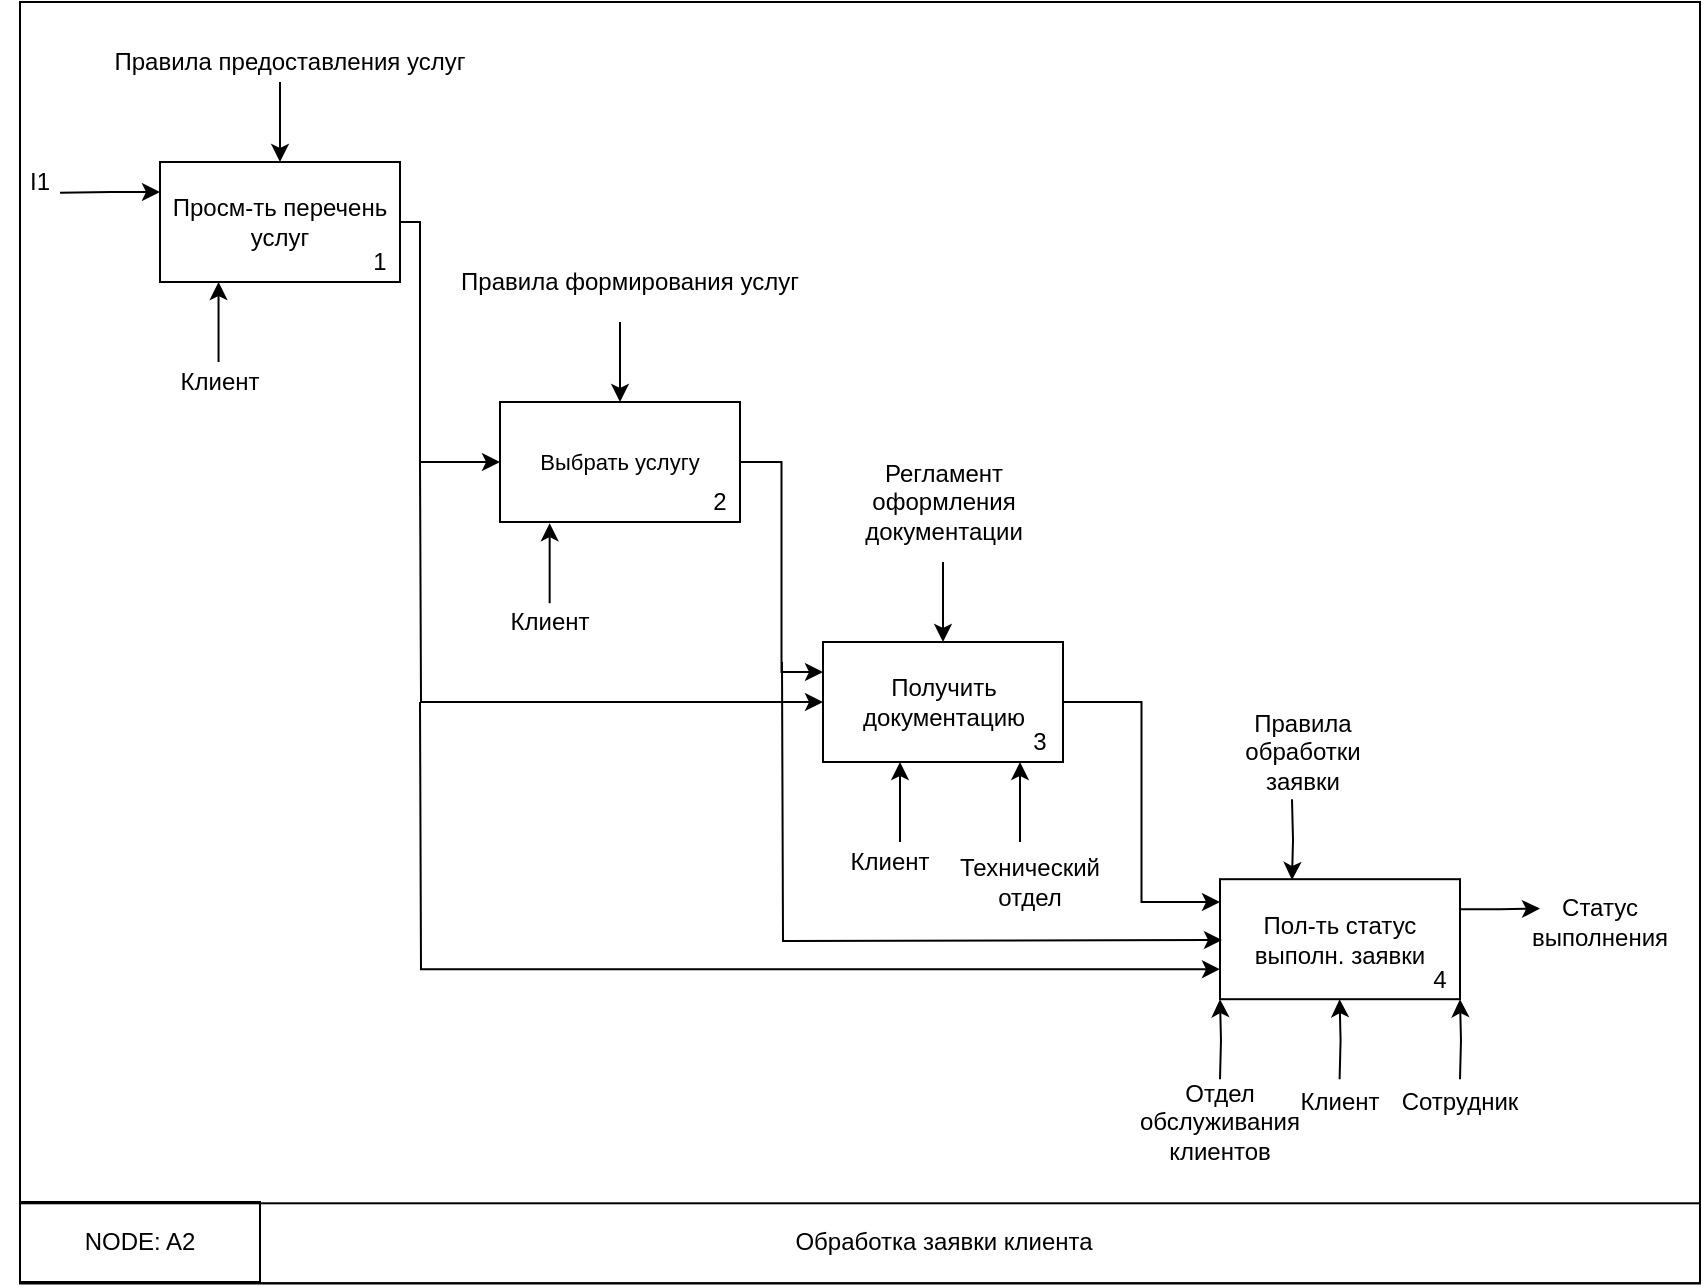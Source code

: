 <mxfile version="12.4.2" type="github" pages="1"><diagram id="mF_yQARg7BxAX6xWqbUg" name="Page-1"><mxGraphModel dx="865" dy="443" grid="1" gridSize="10" guides="1" tooltips="1" connect="1" arrows="1" fold="1" page="1" pageScale="1" pageWidth="827" pageHeight="1169" math="0" shadow="0"><root><mxCell id="0"/><mxCell id="1" parent="0"/><mxCell id="2whtAdRRtvwtdli_gjir-16" value="" style="rounded=0;whiteSpace=wrap;html=1;fillColor=none;" vertex="1" parent="1"><mxGeometry x="40" width="840" height="640.65" as="geometry"/></mxCell><mxCell id="2whtAdRRtvwtdli_gjir-18" value="" style="rounded=0;whiteSpace=wrap;html=1;fillColor=none;" vertex="1" parent="1"><mxGeometry x="40" y="600.65" width="840" height="40" as="geometry"/></mxCell><mxCell id="2whtAdRRtvwtdli_gjir-19" value="" style="rounded=0;whiteSpace=wrap;html=1;fillColor=none;" vertex="1" parent="1"><mxGeometry x="40" y="600" width="120" height="40" as="geometry"/></mxCell><mxCell id="2whtAdRRtvwtdli_gjir-21" value="NODE: A2" style="text;html=1;strokeColor=none;fillColor=none;align=center;verticalAlign=middle;whiteSpace=wrap;rounded=0;" vertex="1" parent="1"><mxGeometry x="65" y="610" width="70" height="20" as="geometry"/></mxCell><mxCell id="2whtAdRRtvwtdli_gjir-22" value="Обработка заявки клиента" style="text;html=1;strokeColor=none;fillColor=none;align=center;verticalAlign=middle;whiteSpace=wrap;rounded=0;" vertex="1" parent="1"><mxGeometry x="296.5" y="610" width="410" height="20" as="geometry"/></mxCell><mxCell id="2whtAdRRtvwtdli_gjir-27" style="edgeStyle=orthogonalEdgeStyle;rounded=0;orthogonalLoop=1;jettySize=auto;html=1;exitX=0.5;exitY=0;exitDx=0;exitDy=0;endArrow=none;endFill=0;startArrow=classic;startFill=1;" edge="1" parent="1" source="2whtAdRRtvwtdli_gjir-23"><mxGeometry relative="1" as="geometry"><mxPoint x="170" y="40" as="targetPoint"/></mxGeometry></mxCell><mxCell id="2whtAdRRtvwtdli_gjir-38" style="edgeStyle=orthogonalEdgeStyle;rounded=0;orthogonalLoop=1;jettySize=auto;html=1;exitX=1;exitY=0.5;exitDx=0;exitDy=0;startArrow=none;startFill=0;endArrow=classic;endFill=1;entryX=0;entryY=0.5;entryDx=0;entryDy=0;" edge="1" parent="1" source="2whtAdRRtvwtdli_gjir-23" target="2whtAdRRtvwtdli_gjir-33"><mxGeometry relative="1" as="geometry"><mxPoint x="240" y="110" as="targetPoint"/><Array as="points"><mxPoint x="240" y="110"/><mxPoint x="240" y="230"/></Array></mxGeometry></mxCell><mxCell id="2whtAdRRtvwtdli_gjir-107" style="edgeStyle=orthogonalEdgeStyle;rounded=0;orthogonalLoop=1;jettySize=auto;html=1;exitX=0;exitY=0.25;exitDx=0;exitDy=0;startArrow=classic;startFill=1;endArrow=none;endFill=0;" edge="1" parent="1" source="2whtAdRRtvwtdli_gjir-23"><mxGeometry relative="1" as="geometry"><mxPoint x="60" y="95.333" as="targetPoint"/></mxGeometry></mxCell><mxCell id="2whtAdRRtvwtdli_gjir-23" value="Просм-ть перечень услуг" style="rounded=0;whiteSpace=wrap;html=1;fillColor=none;" vertex="1" parent="1"><mxGeometry x="110" y="80" width="120" height="60" as="geometry"/></mxCell><mxCell id="2whtAdRRtvwtdli_gjir-28" value="Правила предоставления услуг" style="text;html=1;strokeColor=none;fillColor=none;align=center;verticalAlign=middle;whiteSpace=wrap;rounded=0;" vertex="1" parent="1"><mxGeometry x="80" y="20" width="190" height="20" as="geometry"/></mxCell><mxCell id="2whtAdRRtvwtdli_gjir-29" value="1" style="text;html=1;strokeColor=none;fillColor=none;align=center;verticalAlign=middle;whiteSpace=wrap;rounded=0;" vertex="1" parent="1"><mxGeometry x="200" y="120" width="40" height="20" as="geometry"/></mxCell><mxCell id="2whtAdRRtvwtdli_gjir-31" value="Клиент" style="text;html=1;strokeColor=none;fillColor=none;align=center;verticalAlign=middle;whiteSpace=wrap;rounded=0;" vertex="1" parent="1"><mxGeometry x="65" y="180" width="150" height="20" as="geometry"/></mxCell><mxCell id="2whtAdRRtvwtdli_gjir-32" style="edgeStyle=orthogonalEdgeStyle;rounded=0;orthogonalLoop=1;jettySize=auto;html=1;exitX=0.5;exitY=0;exitDx=0;exitDy=0;endArrow=none;endFill=0;startArrow=classic;startFill=1;" edge="1" parent="1" source="2whtAdRRtvwtdli_gjir-33"><mxGeometry relative="1" as="geometry"><mxPoint x="340" y="160" as="targetPoint"/></mxGeometry></mxCell><mxCell id="2whtAdRRtvwtdli_gjir-47" style="edgeStyle=orthogonalEdgeStyle;rounded=0;orthogonalLoop=1;jettySize=auto;html=1;exitX=1;exitY=0.5;exitDx=0;exitDy=0;startArrow=none;startFill=0;endArrow=classic;endFill=1;entryX=0;entryY=0.25;entryDx=0;entryDy=0;" edge="1" parent="1" source="2whtAdRRtvwtdli_gjir-33" target="2whtAdRRtvwtdli_gjir-42"><mxGeometry relative="1" as="geometry"><mxPoint x="420" y="230" as="targetPoint"/></mxGeometry></mxCell><mxCell id="2whtAdRRtvwtdli_gjir-33" value="&lt;font style=&quot;font-size: 11px&quot;&gt;Выбрать услугу&lt;/font&gt;" style="rounded=0;whiteSpace=wrap;html=1;fillColor=none;" vertex="1" parent="1"><mxGeometry x="280" y="200" width="120" height="60" as="geometry"/></mxCell><mxCell id="2whtAdRRtvwtdli_gjir-34" value="Правила формирования услуг" style="text;html=1;strokeColor=none;fillColor=none;align=center;verticalAlign=middle;whiteSpace=wrap;rounded=0;" vertex="1" parent="1"><mxGeometry x="250" y="130" width="190" height="20" as="geometry"/></mxCell><mxCell id="2whtAdRRtvwtdli_gjir-36" value="2" style="text;html=1;strokeColor=none;fillColor=none;align=center;verticalAlign=middle;whiteSpace=wrap;rounded=0;" vertex="1" parent="1"><mxGeometry x="370" y="240" width="40" height="20" as="geometry"/></mxCell><mxCell id="2whtAdRRtvwtdli_gjir-37" value="Клиент" style="text;html=1;strokeColor=none;fillColor=none;align=center;verticalAlign=middle;whiteSpace=wrap;rounded=0;" vertex="1" parent="1"><mxGeometry x="260" y="300" width="90" height="20" as="geometry"/></mxCell><mxCell id="2whtAdRRtvwtdli_gjir-41" style="edgeStyle=orthogonalEdgeStyle;rounded=0;orthogonalLoop=1;jettySize=auto;html=1;exitX=0.5;exitY=0;exitDx=0;exitDy=0;endArrow=none;endFill=0;startArrow=classic;startFill=1;" edge="1" parent="1" source="2whtAdRRtvwtdli_gjir-42"><mxGeometry relative="1" as="geometry"><mxPoint x="501.5" y="280" as="targetPoint"/></mxGeometry></mxCell><mxCell id="2whtAdRRtvwtdli_gjir-50" style="edgeStyle=orthogonalEdgeStyle;rounded=0;orthogonalLoop=1;jettySize=auto;html=1;exitX=0;exitY=0.5;exitDx=0;exitDy=0;startArrow=classic;startFill=1;endArrow=none;endFill=0;" edge="1" parent="1" source="2whtAdRRtvwtdli_gjir-42"><mxGeometry relative="1" as="geometry"><mxPoint x="240.0" y="230" as="targetPoint"/></mxGeometry></mxCell><mxCell id="2whtAdRRtvwtdli_gjir-67" style="edgeStyle=orthogonalEdgeStyle;rounded=0;orthogonalLoop=1;jettySize=auto;html=1;exitX=1;exitY=0.5;exitDx=0;exitDy=0;startArrow=none;startFill=0;endArrow=classic;endFill=1;entryX=0;entryY=0.19;entryDx=0;entryDy=0;entryPerimeter=0;" edge="1" parent="1" source="2whtAdRRtvwtdli_gjir-42" target="2whtAdRRtvwtdli_gjir-55"><mxGeometry relative="1" as="geometry"><mxPoint x="599.81" y="349.857" as="targetPoint"/></mxGeometry></mxCell><mxCell id="2whtAdRRtvwtdli_gjir-42" value="Получить документацию" style="rounded=0;whiteSpace=wrap;html=1;fillColor=none;" vertex="1" parent="1"><mxGeometry x="441.5" y="320" width="120" height="60" as="geometry"/></mxCell><mxCell id="2whtAdRRtvwtdli_gjir-43" value="Правила обработки заявки" style="text;html=1;strokeColor=none;fillColor=none;align=center;verticalAlign=middle;whiteSpace=wrap;rounded=0;" vertex="1" parent="1"><mxGeometry x="631.5" y="370" width="98.5" height="10" as="geometry"/></mxCell><mxCell id="2whtAdRRtvwtdli_gjir-45" value="3" style="text;html=1;strokeColor=none;fillColor=none;align=center;verticalAlign=middle;whiteSpace=wrap;rounded=0;" vertex="1" parent="1"><mxGeometry x="530" y="360" width="40" height="20" as="geometry"/></mxCell><mxCell id="2whtAdRRtvwtdli_gjir-46" value="Клиент" style="text;html=1;strokeColor=none;fillColor=none;align=center;verticalAlign=middle;whiteSpace=wrap;rounded=0;" vertex="1" parent="1"><mxGeometry x="440" y="420" width="70" height="20" as="geometry"/></mxCell><mxCell id="2whtAdRRtvwtdli_gjir-48" value="" style="endArrow=classic;html=1;" edge="1" parent="1"><mxGeometry width="50" height="50" relative="1" as="geometry"><mxPoint x="540" y="420" as="sourcePoint"/><mxPoint x="540" y="380" as="targetPoint"/></mxGeometry></mxCell><mxCell id="2whtAdRRtvwtdli_gjir-49" value="Технический отдел" style="text;html=1;strokeColor=none;fillColor=none;align=center;verticalAlign=middle;whiteSpace=wrap;rounded=0;" vertex="1" parent="1"><mxGeometry x="525" y="430" width="40" height="20" as="geometry"/></mxCell><mxCell id="2whtAdRRtvwtdli_gjir-54" style="edgeStyle=orthogonalEdgeStyle;rounded=0;orthogonalLoop=1;jettySize=auto;html=1;exitX=0.5;exitY=0;exitDx=0;exitDy=0;endArrow=none;endFill=0;startArrow=classic;startFill=1;" edge="1" parent="1"><mxGeometry relative="1" as="geometry"><mxPoint x="676" y="398.6" as="targetPoint"/><mxPoint x="676" y="439" as="sourcePoint"/></mxGeometry></mxCell><mxCell id="2whtAdRRtvwtdli_gjir-68" style="edgeStyle=orthogonalEdgeStyle;rounded=0;orthogonalLoop=1;jettySize=auto;html=1;exitX=0;exitY=0.5;exitDx=0;exitDy=0;startArrow=classic;startFill=1;endArrow=none;endFill=0;" edge="1" parent="1"><mxGeometry relative="1" as="geometry"><mxPoint x="421" y="330" as="targetPoint"/><mxPoint x="641" y="469" as="sourcePoint"/></mxGeometry></mxCell><mxCell id="2whtAdRRtvwtdli_gjir-100" style="edgeStyle=orthogonalEdgeStyle;rounded=0;orthogonalLoop=1;jettySize=auto;html=1;exitX=0;exitY=0.75;exitDx=0;exitDy=0;startArrow=classic;startFill=1;endArrow=none;endFill=0;" edge="1" parent="1" source="2whtAdRRtvwtdli_gjir-55"><mxGeometry relative="1" as="geometry"><mxPoint x="240" y="350" as="targetPoint"/></mxGeometry></mxCell><mxCell id="2whtAdRRtvwtdli_gjir-104" style="edgeStyle=orthogonalEdgeStyle;rounded=0;orthogonalLoop=1;jettySize=auto;html=1;exitX=1;exitY=0.25;exitDx=0;exitDy=0;startArrow=none;startFill=0;endArrow=classic;endFill=1;" edge="1" parent="1" source="2whtAdRRtvwtdli_gjir-55"><mxGeometry relative="1" as="geometry"><mxPoint x="800" y="453.31" as="targetPoint"/></mxGeometry></mxCell><mxCell id="2whtAdRRtvwtdli_gjir-55" value="Пол-ть статус выполн. заявки" style="rounded=0;whiteSpace=wrap;html=1;fillColor=none;" vertex="1" parent="1"><mxGeometry x="640" y="438.6" width="120" height="60" as="geometry"/></mxCell><mxCell id="2whtAdRRtvwtdli_gjir-57" value="4" style="text;html=1;strokeColor=none;fillColor=none;align=center;verticalAlign=middle;whiteSpace=wrap;rounded=0;" vertex="1" parent="1"><mxGeometry x="730" y="478.6" width="40" height="20" as="geometry"/></mxCell><mxCell id="2whtAdRRtvwtdli_gjir-58" value="Регламент оформления документации" style="text;html=1;strokeColor=none;fillColor=none;align=center;verticalAlign=middle;whiteSpace=wrap;rounded=0;" vertex="1" parent="1"><mxGeometry x="481.5" y="240" width="40" height="20" as="geometry"/></mxCell><mxCell id="2whtAdRRtvwtdli_gjir-63" style="edgeStyle=orthogonalEdgeStyle;rounded=0;orthogonalLoop=1;jettySize=auto;html=1;exitX=0.75;exitY=1;exitDx=0;exitDy=0;startArrow=classic;startFill=1;endArrow=none;endFill=0;" edge="1" parent="1"><mxGeometry relative="1" as="geometry"><mxPoint x="640" y="538.6" as="targetPoint"/><mxPoint x="640" y="498.6" as="sourcePoint"/></mxGeometry></mxCell><mxCell id="2whtAdRRtvwtdli_gjir-65" value="Отдел обслуживания клиентов" style="text;html=1;strokeColor=none;fillColor=none;align=center;verticalAlign=middle;whiteSpace=wrap;rounded=0;" vertex="1" parent="1"><mxGeometry x="620" y="550" width="40" height="20" as="geometry"/></mxCell><mxCell id="2whtAdRRtvwtdli_gjir-101" value="" style="endArrow=classic;html=1;" edge="1" parent="1"><mxGeometry width="50" height="50" relative="1" as="geometry"><mxPoint x="480" y="420" as="sourcePoint"/><mxPoint x="480" y="380" as="targetPoint"/></mxGeometry></mxCell><mxCell id="2whtAdRRtvwtdli_gjir-102" value="" style="endArrow=classic;html=1;" edge="1" parent="1"><mxGeometry width="50" height="50" relative="1" as="geometry"><mxPoint x="304.83" y="300.6" as="sourcePoint"/><mxPoint x="304.83" y="260.6" as="targetPoint"/></mxGeometry></mxCell><mxCell id="2whtAdRRtvwtdli_gjir-103" value="" style="endArrow=classic;html=1;" edge="1" parent="1"><mxGeometry width="50" height="50" relative="1" as="geometry"><mxPoint x="139.27" y="180.0" as="sourcePoint"/><mxPoint x="139.27" y="140.0" as="targetPoint"/></mxGeometry></mxCell><mxCell id="2whtAdRRtvwtdli_gjir-105" value="Статус выполнения" style="text;html=1;strokeColor=none;fillColor=none;align=center;verticalAlign=middle;whiteSpace=wrap;rounded=0;" vertex="1" parent="1"><mxGeometry x="810" y="450" width="40" height="20" as="geometry"/></mxCell><mxCell id="2whtAdRRtvwtdli_gjir-108" value="I1" style="text;html=1;strokeColor=none;fillColor=none;align=center;verticalAlign=middle;whiteSpace=wrap;rounded=0;" vertex="1" parent="1"><mxGeometry x="30" y="80" width="40" height="20" as="geometry"/></mxCell><mxCell id="2whtAdRRtvwtdli_gjir-109" style="edgeStyle=orthogonalEdgeStyle;rounded=0;orthogonalLoop=1;jettySize=auto;html=1;exitX=0.75;exitY=1;exitDx=0;exitDy=0;startArrow=classic;startFill=1;endArrow=none;endFill=0;" edge="1" parent="1"><mxGeometry relative="1" as="geometry"><mxPoint x="760" y="538.6" as="targetPoint"/><mxPoint x="760" y="498.6" as="sourcePoint"/></mxGeometry></mxCell><mxCell id="2whtAdRRtvwtdli_gjir-110" value="Сотрудник" style="text;html=1;strokeColor=none;fillColor=none;align=center;verticalAlign=middle;whiteSpace=wrap;rounded=0;" vertex="1" parent="1"><mxGeometry x="740" y="540" width="40" height="20" as="geometry"/></mxCell><mxCell id="2whtAdRRtvwtdli_gjir-111" style="edgeStyle=orthogonalEdgeStyle;rounded=0;orthogonalLoop=1;jettySize=auto;html=1;exitX=0.75;exitY=1;exitDx=0;exitDy=0;startArrow=classic;startFill=1;endArrow=none;endFill=0;" edge="1" parent="1"><mxGeometry relative="1" as="geometry"><mxPoint x="699.8" y="538.6" as="targetPoint"/><mxPoint x="699.8" y="498.6" as="sourcePoint"/></mxGeometry></mxCell><mxCell id="2whtAdRRtvwtdli_gjir-112" value="Клиент" style="text;html=1;strokeColor=none;fillColor=none;align=center;verticalAlign=middle;whiteSpace=wrap;rounded=0;" vertex="1" parent="1"><mxGeometry x="680" y="540" width="40" height="20" as="geometry"/></mxCell></root></mxGraphModel></diagram></mxfile>